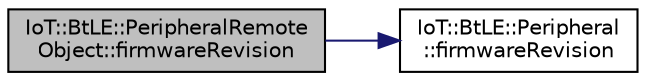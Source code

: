 digraph "IoT::BtLE::PeripheralRemoteObject::firmwareRevision"
{
 // LATEX_PDF_SIZE
  edge [fontname="Helvetica",fontsize="10",labelfontname="Helvetica",labelfontsize="10"];
  node [fontname="Helvetica",fontsize="10",shape=record];
  rankdir="LR";
  Node1 [label="IoT::BtLE::PeripheralRemote\lObject::firmwareRevision",height=0.2,width=0.4,color="black", fillcolor="grey75", style="filled", fontcolor="black",tooltip="Disconnects from the Bluetooth LE peripheral."];
  Node1 -> Node2 [color="midnightblue",fontsize="10",style="solid",fontname="Helvetica"];
  Node2 [label="IoT::BtLE::Peripheral\l::firmwareRevision",height=0.2,width=0.4,color="black", fillcolor="white", style="filled",URL="$classIoT_1_1BtLE_1_1Peripheral.html#a4c4ddf0e58530040be94bbf9367d0542",tooltip="Returns the peripheral's hardware revision string obtained from the Device Information service."];
}
